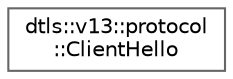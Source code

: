 digraph "Graphical Class Hierarchy"
{
 // LATEX_PDF_SIZE
  bgcolor="transparent";
  edge [fontname=Helvetica,fontsize=10,labelfontname=Helvetica,labelfontsize=10];
  node [fontname=Helvetica,fontsize=10,shape=box,height=0.2,width=0.4];
  rankdir="LR";
  Node0 [id="Node000000",label="dtls::v13::protocol\l::ClientHello",height=0.2,width=0.4,color="grey40", fillcolor="white", style="filled",URL="$classdtls_1_1v13_1_1protocol_1_1ClientHello.html",tooltip=" "];
}
